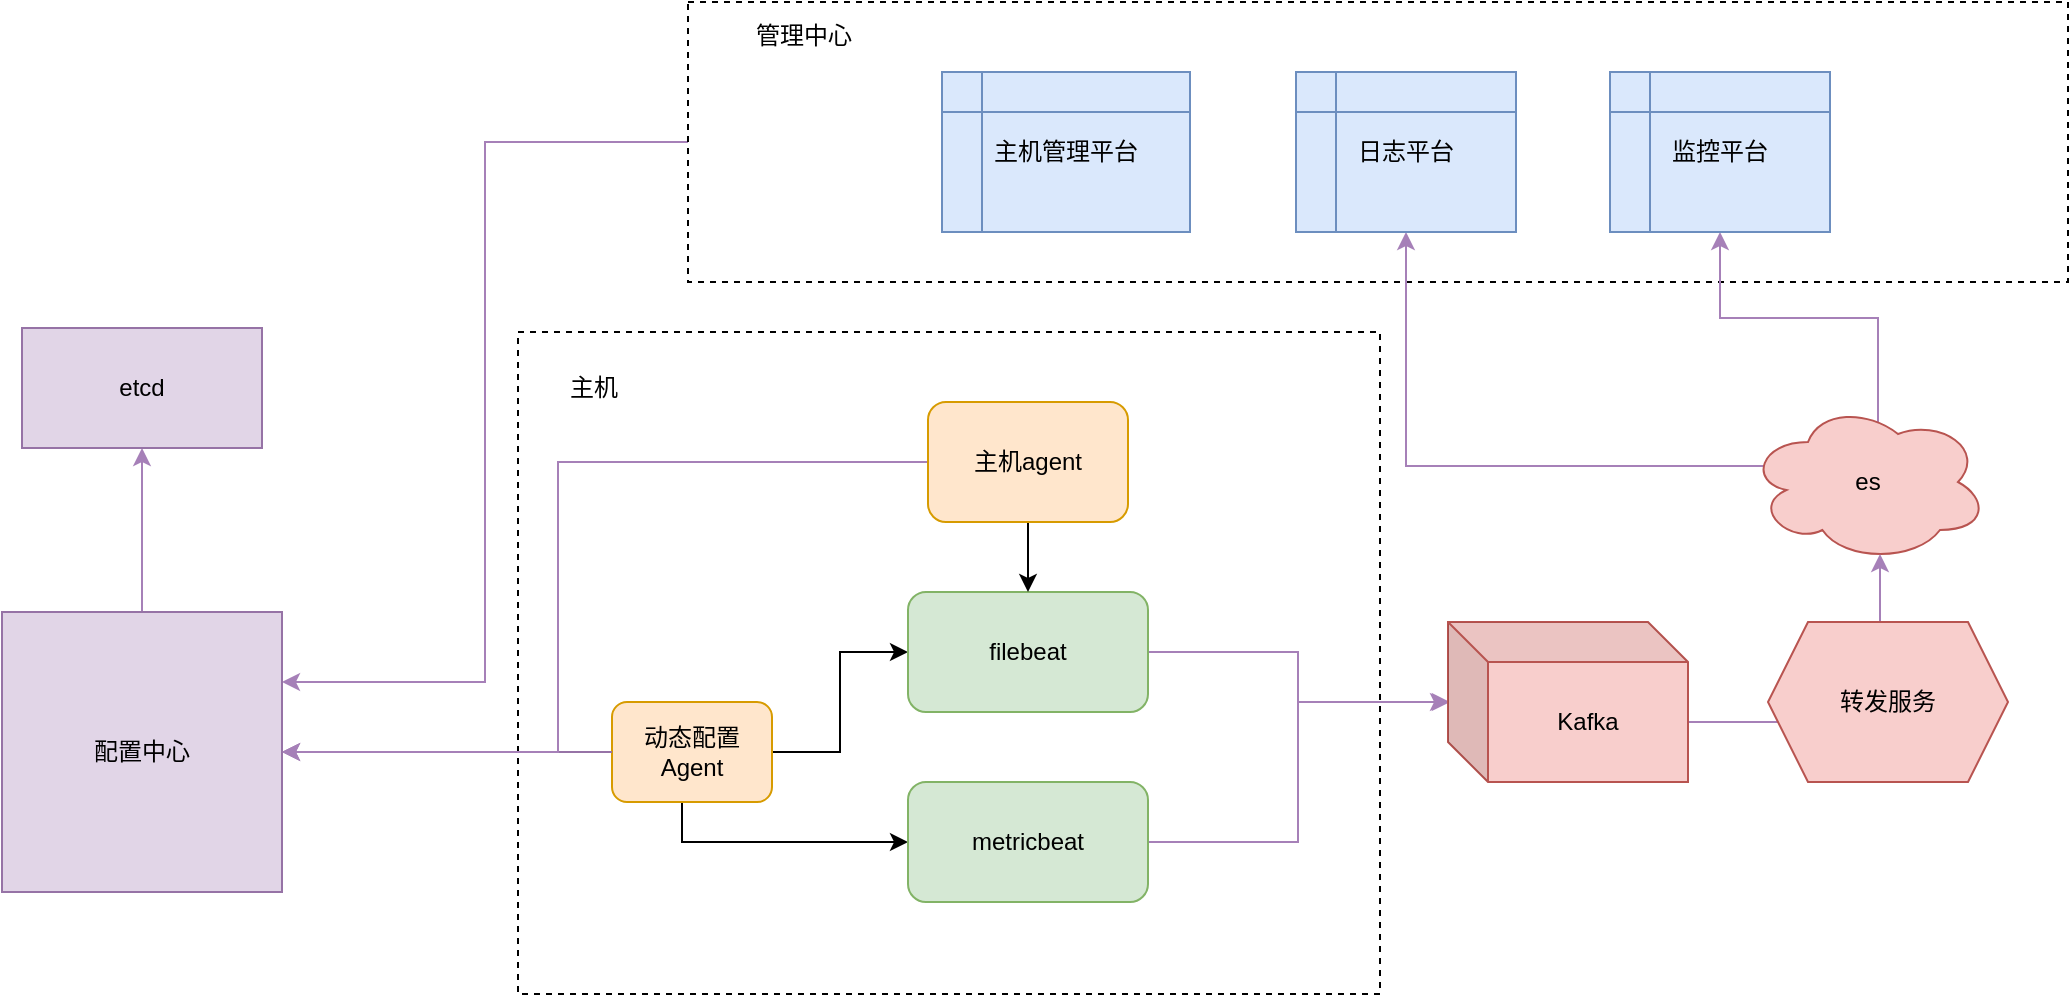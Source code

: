 <mxfile version="13.8.8" type="github"><diagram id="OABMhTI3b0GP39cpQIiX" name="Page-1"><mxGraphModel dx="1340" dy="625" grid="0" gridSize="10" guides="1" tooltips="1" connect="1" arrows="1" fold="1" page="1" pageScale="1" pageWidth="827" pageHeight="1169" math="0" shadow="0"><root><mxCell id="0"/><mxCell id="1" parent="0"/><mxCell id="1BzoUXjY3kTclnEjUatC-49" value="" style="rounded=0;whiteSpace=wrap;html=1;strokeColor=#000000;dashed=1;" vertex="1" parent="1"><mxGeometry x="396" y="219" width="431" height="331" as="geometry"/></mxCell><mxCell id="1BzoUXjY3kTclnEjUatC-42" style="edgeStyle=orthogonalEdgeStyle;rounded=0;orthogonalLoop=1;jettySize=auto;html=1;exitX=0;exitY=0.5;exitDx=0;exitDy=0;entryX=1;entryY=0.25;entryDx=0;entryDy=0;strokeColor=#A680B8;" edge="1" parent="1" source="1BzoUXjY3kTclnEjUatC-39" target="1BzoUXjY3kTclnEjUatC-1"><mxGeometry relative="1" as="geometry"/></mxCell><mxCell id="1BzoUXjY3kTclnEjUatC-39" value="" style="rounded=0;whiteSpace=wrap;html=1;strokeColor=#000000;dashed=1;" vertex="1" parent="1"><mxGeometry x="481" y="54" width="690" height="140" as="geometry"/></mxCell><mxCell id="1BzoUXjY3kTclnEjUatC-50" style="edgeStyle=orthogonalEdgeStyle;rounded=0;orthogonalLoop=1;jettySize=auto;html=1;exitX=0.5;exitY=0;exitDx=0;exitDy=0;entryX=0.5;entryY=1;entryDx=0;entryDy=0;strokeColor=#A680B8;" edge="1" parent="1" source="1BzoUXjY3kTclnEjUatC-1" target="1BzoUXjY3kTclnEjUatC-13"><mxGeometry relative="1" as="geometry"/></mxCell><mxCell id="1BzoUXjY3kTclnEjUatC-1" value="配置中心" style="whiteSpace=wrap;html=1;aspect=fixed;fillColor=#e1d5e7;strokeColor=#9673a6;" vertex="1" parent="1"><mxGeometry x="138" y="359" width="140" height="140" as="geometry"/></mxCell><mxCell id="1BzoUXjY3kTclnEjUatC-6" value="" style="edgeStyle=orthogonalEdgeStyle;rounded=0;orthogonalLoop=1;jettySize=auto;html=1;" edge="1" parent="1" source="1BzoUXjY3kTclnEjUatC-3" target="1BzoUXjY3kTclnEjUatC-4"><mxGeometry relative="1" as="geometry"/></mxCell><mxCell id="1BzoUXjY3kTclnEjUatC-7" style="edgeStyle=orthogonalEdgeStyle;rounded=0;orthogonalLoop=1;jettySize=auto;html=1;exitX=0.5;exitY=1;exitDx=0;exitDy=0;" edge="1" parent="1" source="1BzoUXjY3kTclnEjUatC-3" target="1BzoUXjY3kTclnEjUatC-5"><mxGeometry relative="1" as="geometry"><Array as="points"><mxPoint x="478" y="474"/></Array></mxGeometry></mxCell><mxCell id="1BzoUXjY3kTclnEjUatC-3" value="动态配置Agent" style="rounded=1;whiteSpace=wrap;html=1;fillColor=#ffe6cc;strokeColor=#d79b00;" vertex="1" parent="1"><mxGeometry x="443" y="404" width="80" height="50" as="geometry"/></mxCell><mxCell id="1BzoUXjY3kTclnEjUatC-44" style="edgeStyle=orthogonalEdgeStyle;rounded=0;orthogonalLoop=1;jettySize=auto;html=1;exitX=1;exitY=0.5;exitDx=0;exitDy=0;strokeColor=#A680B8;" edge="1" parent="1" source="1BzoUXjY3kTclnEjUatC-4" target="1BzoUXjY3kTclnEjUatC-43"><mxGeometry relative="1" as="geometry"/></mxCell><mxCell id="1BzoUXjY3kTclnEjUatC-4" value="filebeat" style="rounded=1;whiteSpace=wrap;html=1;fillColor=#d5e8d4;strokeColor=#82b366;" vertex="1" parent="1"><mxGeometry x="591" y="349" width="120" height="60" as="geometry"/></mxCell><mxCell id="1BzoUXjY3kTclnEjUatC-45" style="edgeStyle=orthogonalEdgeStyle;rounded=0;orthogonalLoop=1;jettySize=auto;html=1;exitX=1;exitY=0.5;exitDx=0;exitDy=0;entryX=0.008;entryY=0.5;entryDx=0;entryDy=0;entryPerimeter=0;strokeColor=#A680B8;" edge="1" parent="1" source="1BzoUXjY3kTclnEjUatC-5" target="1BzoUXjY3kTclnEjUatC-43"><mxGeometry relative="1" as="geometry"/></mxCell><mxCell id="1BzoUXjY3kTclnEjUatC-5" value="metricbeat" style="rounded=1;whiteSpace=wrap;html=1;fillColor=#d5e8d4;strokeColor=#82b366;" vertex="1" parent="1"><mxGeometry x="591" y="444" width="120" height="60" as="geometry"/></mxCell><mxCell id="1BzoUXjY3kTclnEjUatC-8" value="" style="endArrow=classic;html=1;exitX=0;exitY=0.5;exitDx=0;exitDy=0;fillColor=#e1d5e7;strokeColor=#9673a6;" edge="1" parent="1" source="1BzoUXjY3kTclnEjUatC-3" target="1BzoUXjY3kTclnEjUatC-1"><mxGeometry width="50" height="50" relative="1" as="geometry"><mxPoint x="471" y="454" as="sourcePoint"/><mxPoint x="521" y="404" as="targetPoint"/></mxGeometry></mxCell><mxCell id="1BzoUXjY3kTclnEjUatC-11" value="主机" style="text;html=1;strokeColor=none;fillColor=none;align=center;verticalAlign=middle;whiteSpace=wrap;rounded=0;dashed=1;" vertex="1" parent="1"><mxGeometry x="414" y="237" width="40" height="20" as="geometry"/></mxCell><mxCell id="1BzoUXjY3kTclnEjUatC-13" value="etcd" style="rounded=0;whiteSpace=wrap;html=1;fillColor=#e1d5e7;strokeColor=#9673a6;" vertex="1" parent="1"><mxGeometry x="148" y="217" width="120" height="60" as="geometry"/></mxCell><mxCell id="1BzoUXjY3kTclnEjUatC-31" style="edgeStyle=orthogonalEdgeStyle;rounded=0;orthogonalLoop=1;jettySize=auto;html=1;exitX=0.07;exitY=0.4;exitDx=0;exitDy=0;exitPerimeter=0;entryX=0.5;entryY=1;entryDx=0;entryDy=0;strokeColor=#A680B8;" edge="1" parent="1" source="1BzoUXjY3kTclnEjUatC-16" target="1BzoUXjY3kTclnEjUatC-21"><mxGeometry relative="1" as="geometry"/></mxCell><mxCell id="1BzoUXjY3kTclnEjUatC-37" style="edgeStyle=orthogonalEdgeStyle;rounded=0;orthogonalLoop=1;jettySize=auto;html=1;exitX=0.625;exitY=0.2;exitDx=0;exitDy=0;exitPerimeter=0;strokeColor=#A680B8;" edge="1" parent="1" source="1BzoUXjY3kTclnEjUatC-16" target="1BzoUXjY3kTclnEjUatC-30"><mxGeometry relative="1" as="geometry"><Array as="points"><mxPoint x="1076" y="270"/><mxPoint x="1076" y="212"/><mxPoint x="997" y="212"/></Array></mxGeometry></mxCell><mxCell id="1BzoUXjY3kTclnEjUatC-16" value="es" style="ellipse;shape=cloud;whiteSpace=wrap;html=1;strokeColor=#b85450;fillColor=#f8cecc;" vertex="1" parent="1"><mxGeometry x="1011" y="254" width="120" height="80" as="geometry"/></mxCell><mxCell id="1BzoUXjY3kTclnEjUatC-21" value="日志平台" style="shape=internalStorage;whiteSpace=wrap;html=1;backgroundOutline=1;strokeColor=#6c8ebf;fillColor=#dae8fc;" vertex="1" parent="1"><mxGeometry x="785" y="89" width="110" height="80" as="geometry"/></mxCell><mxCell id="1BzoUXjY3kTclnEjUatC-24" style="edgeStyle=orthogonalEdgeStyle;rounded=0;orthogonalLoop=1;jettySize=auto;html=1;exitX=0.5;exitY=1;exitDx=0;exitDy=0;" edge="1" parent="1" source="1BzoUXjY3kTclnEjUatC-23" target="1BzoUXjY3kTclnEjUatC-4"><mxGeometry relative="1" as="geometry"/></mxCell><mxCell id="1BzoUXjY3kTclnEjUatC-33" style="edgeStyle=orthogonalEdgeStyle;rounded=0;orthogonalLoop=1;jettySize=auto;html=1;entryX=1;entryY=0.5;entryDx=0;entryDy=0;strokeColor=#A680B8;" edge="1" parent="1" source="1BzoUXjY3kTclnEjUatC-23" target="1BzoUXjY3kTclnEjUatC-1"><mxGeometry relative="1" as="geometry"><Array as="points"><mxPoint x="416" y="284"/><mxPoint x="416" y="429"/></Array></mxGeometry></mxCell><mxCell id="1BzoUXjY3kTclnEjUatC-23" value="主机agent" style="rounded=1;whiteSpace=wrap;html=1;strokeColor=#d79b00;fillColor=#ffe6cc;" vertex="1" parent="1"><mxGeometry x="601" y="254" width="100" height="60" as="geometry"/></mxCell><mxCell id="1BzoUXjY3kTclnEjUatC-30" value="监控平台" style="shape=internalStorage;whiteSpace=wrap;html=1;backgroundOutline=1;strokeColor=#6c8ebf;fillColor=#dae8fc;" vertex="1" parent="1"><mxGeometry x="942" y="89" width="110" height="80" as="geometry"/></mxCell><mxCell id="1BzoUXjY3kTclnEjUatC-41" value="管理中心" style="text;html=1;strokeColor=none;fillColor=none;align=center;verticalAlign=middle;whiteSpace=wrap;rounded=0;" vertex="1" parent="1"><mxGeometry x="484" y="61" width="110" height="20" as="geometry"/></mxCell><mxCell id="1BzoUXjY3kTclnEjUatC-46" style="edgeStyle=orthogonalEdgeStyle;rounded=0;orthogonalLoop=1;jettySize=auto;html=1;exitX=0;exitY=0;exitDx=120;exitDy=50;exitPerimeter=0;entryX=0.55;entryY=0.95;entryDx=0;entryDy=0;entryPerimeter=0;strokeColor=#A680B8;" edge="1" parent="1" source="1BzoUXjY3kTclnEjUatC-43" target="1BzoUXjY3kTclnEjUatC-16"><mxGeometry relative="1" as="geometry"/></mxCell><mxCell id="1BzoUXjY3kTclnEjUatC-43" value="Kafka" style="shape=cube;whiteSpace=wrap;html=1;boundedLbl=1;backgroundOutline=1;darkOpacity=0.05;darkOpacity2=0.1;strokeColor=#b85450;fillColor=#f8cecc;" vertex="1" parent="1"><mxGeometry x="861" y="364" width="120" height="80" as="geometry"/></mxCell><mxCell id="1BzoUXjY3kTclnEjUatC-47" value="转发服务" style="shape=hexagon;perimeter=hexagonPerimeter2;whiteSpace=wrap;html=1;fixedSize=1;strokeColor=#b85450;fillColor=#f8cecc;" vertex="1" parent="1"><mxGeometry x="1021" y="364" width="120" height="80" as="geometry"/></mxCell><mxCell id="1BzoUXjY3kTclnEjUatC-48" value="&lt;span&gt;主机管理平台&lt;/span&gt;" style="shape=internalStorage;whiteSpace=wrap;html=1;backgroundOutline=1;strokeColor=#6c8ebf;fillColor=#dae8fc;" vertex="1" parent="1"><mxGeometry x="608" y="89" width="124" height="80" as="geometry"/></mxCell></root></mxGraphModel></diagram></mxfile>